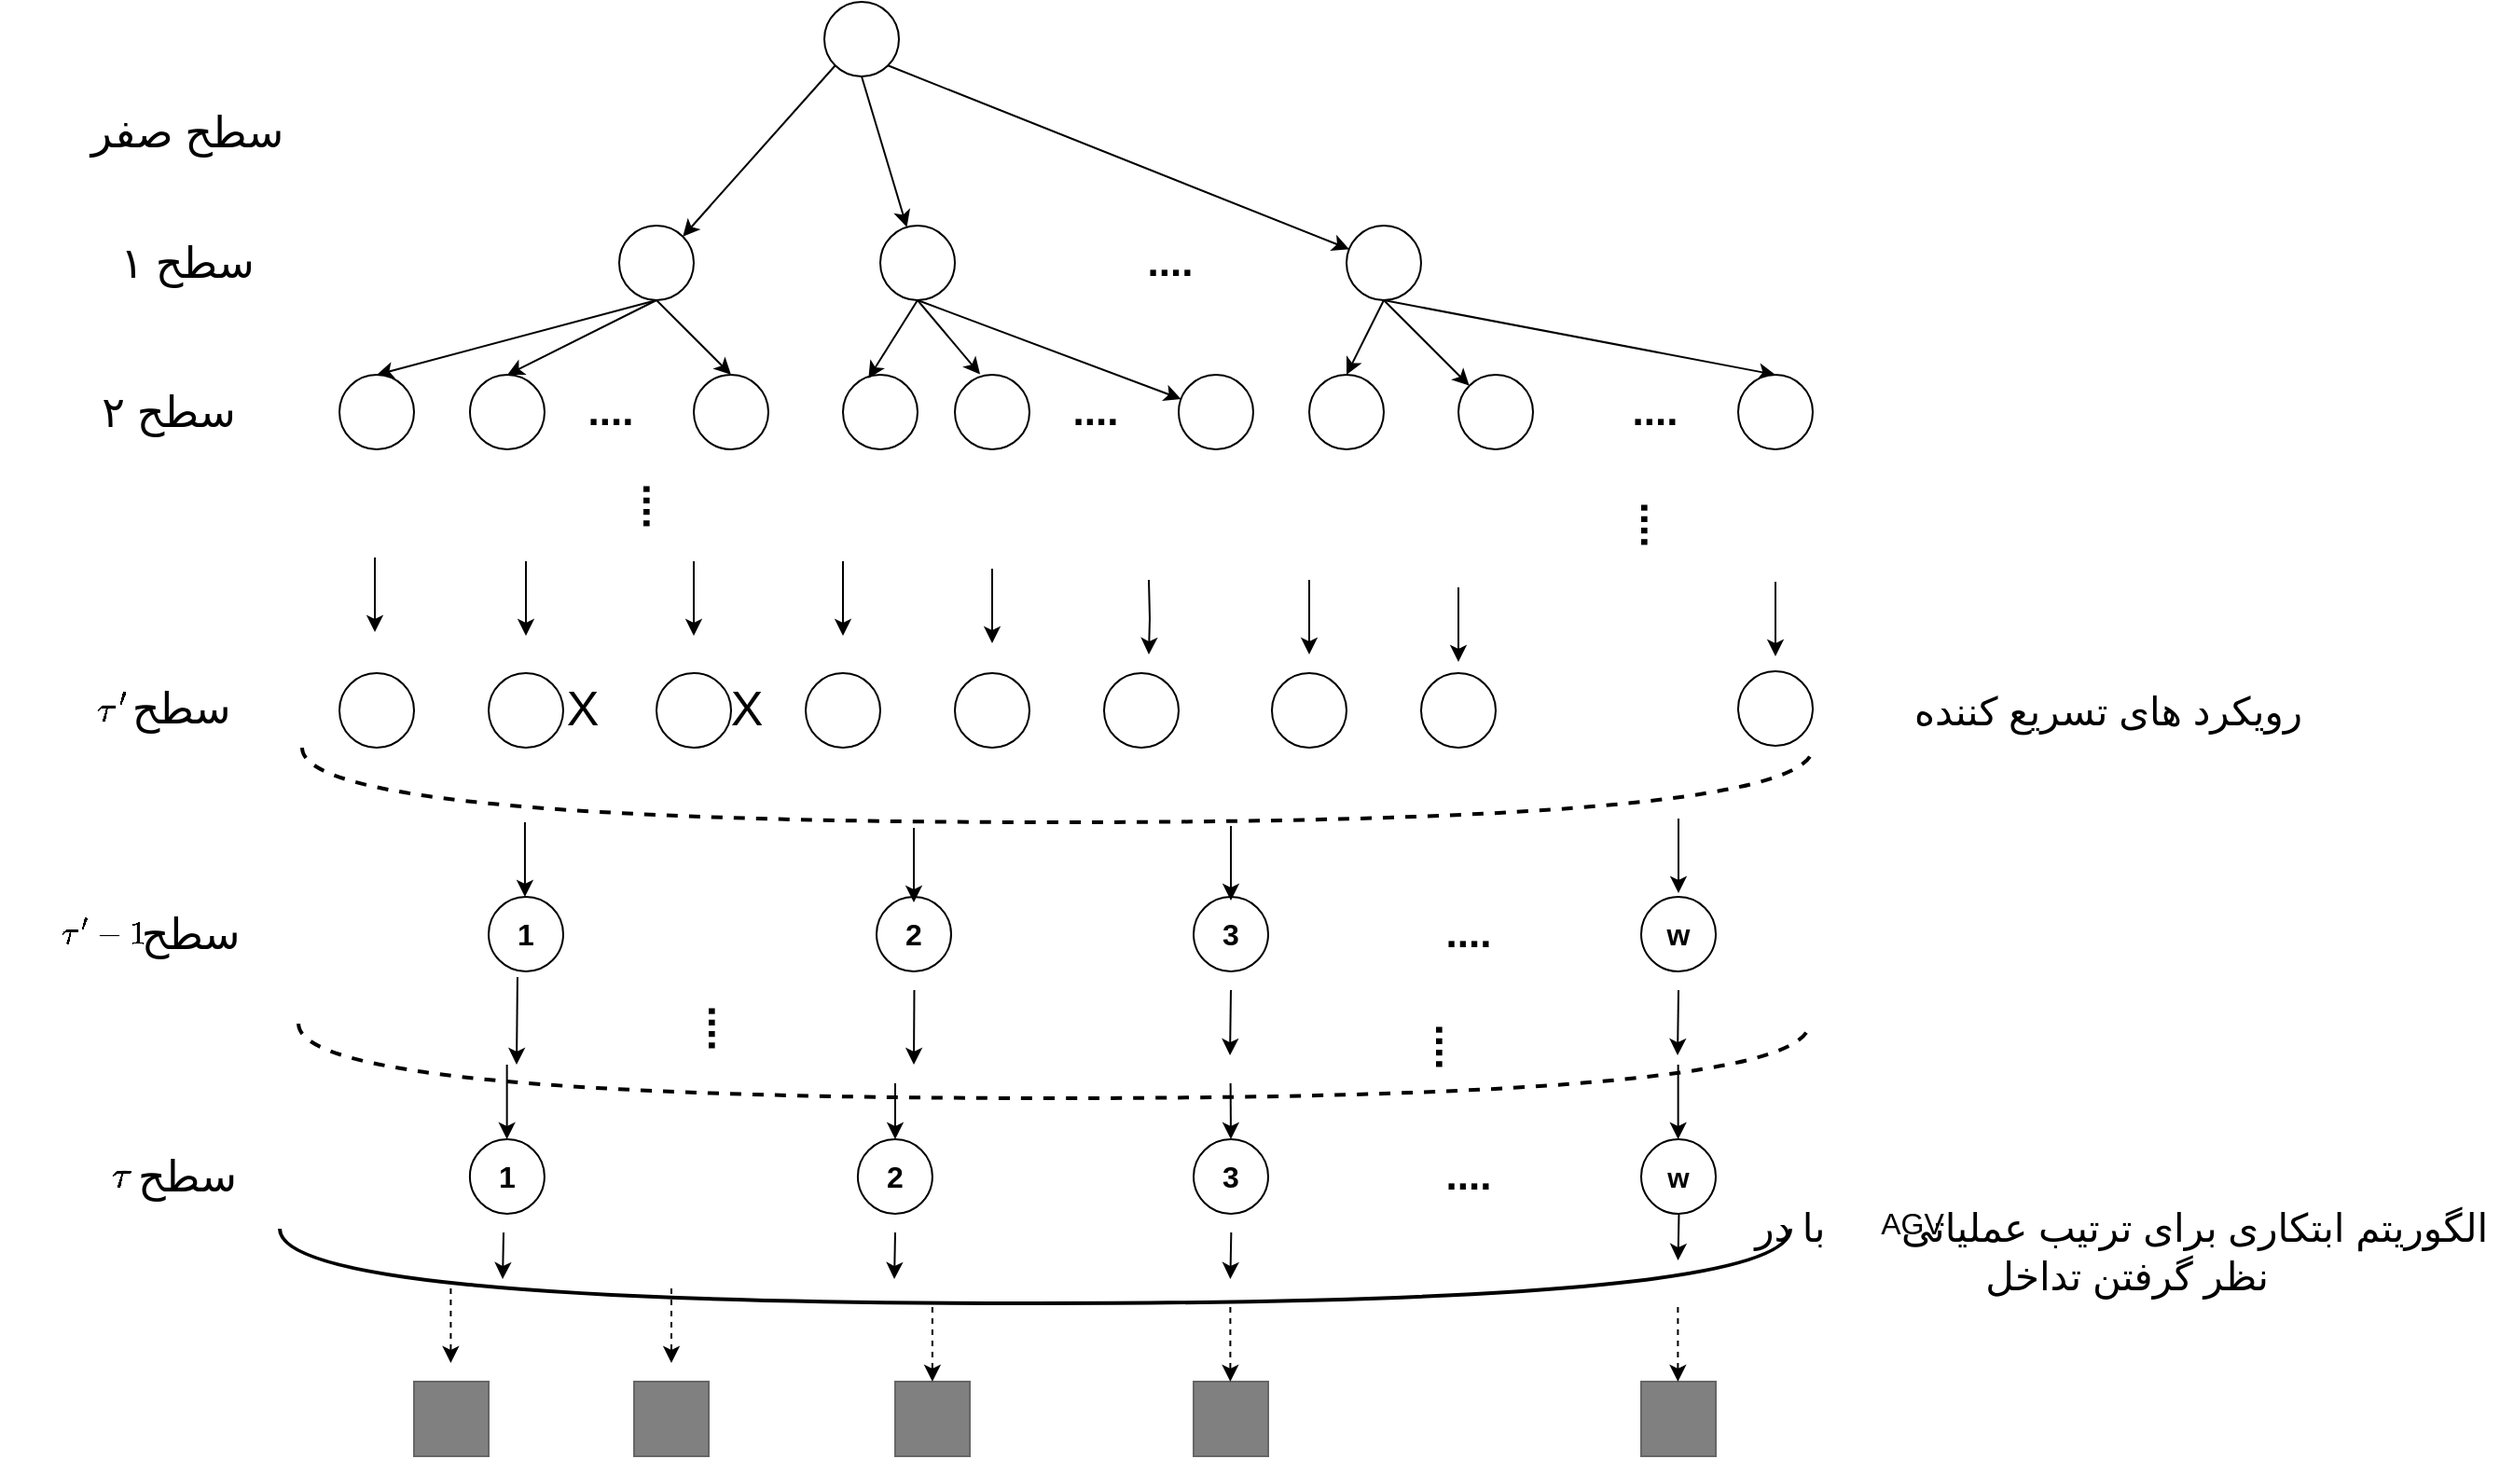 <mxfile version="24.6.4" type="device">
  <diagram name="Page-1" id="0-JMttDKHaUV1ykUcEcS">
    <mxGraphModel dx="1763" dy="623" grid="1" gridSize="10" guides="1" tooltips="1" connect="1" arrows="1" fold="1" page="1" pageScale="1" pageWidth="850" pageHeight="1100" math="1" shadow="0">
      <root>
        <mxCell id="0" />
        <mxCell id="1" parent="0" />
        <mxCell id="yNlJ8jRvlEqTjOjArR5y-15" style="rounded=0;orthogonalLoop=1;jettySize=auto;html=1;exitX=0;exitY=1;exitDx=0;exitDy=0;entryX=1;entryY=0;entryDx=0;entryDy=0;" edge="1" parent="1" source="yNlJ8jRvlEqTjOjArR5y-1" target="yNlJ8jRvlEqTjOjArR5y-2">
          <mxGeometry relative="1" as="geometry" />
        </mxCell>
        <mxCell id="yNlJ8jRvlEqTjOjArR5y-16" style="rounded=0;orthogonalLoop=1;jettySize=auto;html=1;exitX=0.5;exitY=1;exitDx=0;exitDy=0;" edge="1" parent="1" source="yNlJ8jRvlEqTjOjArR5y-1" target="yNlJ8jRvlEqTjOjArR5y-3">
          <mxGeometry relative="1" as="geometry" />
        </mxCell>
        <mxCell id="yNlJ8jRvlEqTjOjArR5y-20" style="rounded=0;orthogonalLoop=1;jettySize=auto;html=1;exitX=1;exitY=1;exitDx=0;exitDy=0;" edge="1" parent="1" source="yNlJ8jRvlEqTjOjArR5y-1" target="yNlJ8jRvlEqTjOjArR5y-4">
          <mxGeometry relative="1" as="geometry" />
        </mxCell>
        <mxCell id="yNlJ8jRvlEqTjOjArR5y-1" value="" style="ellipse;whiteSpace=wrap;html=1;aspect=fixed;" vertex="1" parent="1">
          <mxGeometry x="27" y="120" width="40" height="40" as="geometry" />
        </mxCell>
        <mxCell id="yNlJ8jRvlEqTjOjArR5y-21" style="rounded=0;orthogonalLoop=1;jettySize=auto;html=1;exitX=0.5;exitY=1;exitDx=0;exitDy=0;entryX=0.5;entryY=0;entryDx=0;entryDy=0;" edge="1" parent="1" source="yNlJ8jRvlEqTjOjArR5y-2" target="yNlJ8jRvlEqTjOjArR5y-6">
          <mxGeometry relative="1" as="geometry" />
        </mxCell>
        <mxCell id="yNlJ8jRvlEqTjOjArR5y-22" style="rounded=0;orthogonalLoop=1;jettySize=auto;html=1;exitX=0.5;exitY=1;exitDx=0;exitDy=0;entryX=0.5;entryY=0;entryDx=0;entryDy=0;" edge="1" parent="1" source="yNlJ8jRvlEqTjOjArR5y-2" target="yNlJ8jRvlEqTjOjArR5y-7">
          <mxGeometry relative="1" as="geometry" />
        </mxCell>
        <mxCell id="yNlJ8jRvlEqTjOjArR5y-23" style="rounded=0;orthogonalLoop=1;jettySize=auto;html=1;exitX=0.5;exitY=1;exitDx=0;exitDy=0;entryX=0.5;entryY=0;entryDx=0;entryDy=0;" edge="1" parent="1" source="yNlJ8jRvlEqTjOjArR5y-2" target="yNlJ8jRvlEqTjOjArR5y-8">
          <mxGeometry relative="1" as="geometry" />
        </mxCell>
        <mxCell id="yNlJ8jRvlEqTjOjArR5y-2" value="" style="ellipse;whiteSpace=wrap;html=1;aspect=fixed;" vertex="1" parent="1">
          <mxGeometry x="-83" y="240" width="40" height="40" as="geometry" />
        </mxCell>
        <mxCell id="yNlJ8jRvlEqTjOjArR5y-26" style="rounded=0;orthogonalLoop=1;jettySize=auto;html=1;exitX=0.5;exitY=1;exitDx=0;exitDy=0;" edge="1" parent="1" source="yNlJ8jRvlEqTjOjArR5y-3" target="yNlJ8jRvlEqTjOjArR5y-11">
          <mxGeometry relative="1" as="geometry" />
        </mxCell>
        <mxCell id="yNlJ8jRvlEqTjOjArR5y-3" value="" style="ellipse;whiteSpace=wrap;html=1;aspect=fixed;" vertex="1" parent="1">
          <mxGeometry x="57" y="240" width="40" height="40" as="geometry" />
        </mxCell>
        <mxCell id="yNlJ8jRvlEqTjOjArR5y-27" style="rounded=0;orthogonalLoop=1;jettySize=auto;html=1;exitX=0.5;exitY=1;exitDx=0;exitDy=0;entryX=0.5;entryY=0;entryDx=0;entryDy=0;" edge="1" parent="1" source="yNlJ8jRvlEqTjOjArR5y-4" target="yNlJ8jRvlEqTjOjArR5y-12">
          <mxGeometry relative="1" as="geometry" />
        </mxCell>
        <mxCell id="yNlJ8jRvlEqTjOjArR5y-28" style="rounded=0;orthogonalLoop=1;jettySize=auto;html=1;exitX=0.5;exitY=1;exitDx=0;exitDy=0;entryX=0;entryY=0;entryDx=0;entryDy=0;" edge="1" parent="1" source="yNlJ8jRvlEqTjOjArR5y-4" target="yNlJ8jRvlEqTjOjArR5y-13">
          <mxGeometry relative="1" as="geometry" />
        </mxCell>
        <mxCell id="yNlJ8jRvlEqTjOjArR5y-29" value="" style="rounded=0;orthogonalLoop=1;jettySize=auto;html=1;exitX=0.5;exitY=1;exitDx=0;exitDy=0;entryX=0.5;entryY=0;entryDx=0;entryDy=0;" edge="1" parent="1" source="yNlJ8jRvlEqTjOjArR5y-4" target="yNlJ8jRvlEqTjOjArR5y-14">
          <mxGeometry relative="1" as="geometry" />
        </mxCell>
        <mxCell id="yNlJ8jRvlEqTjOjArR5y-4" value="" style="ellipse;whiteSpace=wrap;html=1;aspect=fixed;" vertex="1" parent="1">
          <mxGeometry x="307" y="240" width="40" height="40" as="geometry" />
        </mxCell>
        <mxCell id="yNlJ8jRvlEqTjOjArR5y-6" value="" style="ellipse;whiteSpace=wrap;html=1;aspect=fixed;" vertex="1" parent="1">
          <mxGeometry x="-233" y="320" width="40" height="40" as="geometry" />
        </mxCell>
        <mxCell id="yNlJ8jRvlEqTjOjArR5y-7" value="" style="ellipse;whiteSpace=wrap;html=1;aspect=fixed;" vertex="1" parent="1">
          <mxGeometry x="-163" y="320" width="40" height="40" as="geometry" />
        </mxCell>
        <mxCell id="yNlJ8jRvlEqTjOjArR5y-8" value="" style="ellipse;whiteSpace=wrap;html=1;aspect=fixed;" vertex="1" parent="1">
          <mxGeometry x="-43" y="320" width="40" height="40" as="geometry" />
        </mxCell>
        <mxCell id="yNlJ8jRvlEqTjOjArR5y-9" value="" style="ellipse;whiteSpace=wrap;html=1;aspect=fixed;" vertex="1" parent="1">
          <mxGeometry x="37" y="320" width="40" height="40" as="geometry" />
        </mxCell>
        <mxCell id="yNlJ8jRvlEqTjOjArR5y-10" value="" style="ellipse;whiteSpace=wrap;html=1;aspect=fixed;" vertex="1" parent="1">
          <mxGeometry x="97" y="320" width="40" height="40" as="geometry" />
        </mxCell>
        <mxCell id="yNlJ8jRvlEqTjOjArR5y-11" value="" style="ellipse;whiteSpace=wrap;html=1;aspect=fixed;" vertex="1" parent="1">
          <mxGeometry x="217" y="320" width="40" height="40" as="geometry" />
        </mxCell>
        <mxCell id="yNlJ8jRvlEqTjOjArR5y-12" value="" style="ellipse;whiteSpace=wrap;html=1;aspect=fixed;" vertex="1" parent="1">
          <mxGeometry x="287" y="320" width="40" height="40" as="geometry" />
        </mxCell>
        <mxCell id="yNlJ8jRvlEqTjOjArR5y-13" value="" style="ellipse;whiteSpace=wrap;html=1;aspect=fixed;" vertex="1" parent="1">
          <mxGeometry x="367" y="320" width="40" height="40" as="geometry" />
        </mxCell>
        <mxCell id="yNlJ8jRvlEqTjOjArR5y-14" value="" style="ellipse;whiteSpace=wrap;html=1;aspect=fixed;" vertex="1" parent="1">
          <mxGeometry x="517" y="320" width="40" height="40" as="geometry" />
        </mxCell>
        <mxCell id="yNlJ8jRvlEqTjOjArR5y-24" style="rounded=0;orthogonalLoop=1;jettySize=auto;html=1;exitX=0.5;exitY=1;exitDx=0;exitDy=0;entryX=0.342;entryY=0.047;entryDx=0;entryDy=0;entryPerimeter=0;" edge="1" parent="1" source="yNlJ8jRvlEqTjOjArR5y-3" target="yNlJ8jRvlEqTjOjArR5y-9">
          <mxGeometry relative="1" as="geometry" />
        </mxCell>
        <mxCell id="yNlJ8jRvlEqTjOjArR5y-25" style="rounded=0;orthogonalLoop=1;jettySize=auto;html=1;exitX=0.5;exitY=1;exitDx=0;exitDy=0;entryX=0.338;entryY=-0.005;entryDx=0;entryDy=0;entryPerimeter=0;" edge="1" parent="1" source="yNlJ8jRvlEqTjOjArR5y-3" target="yNlJ8jRvlEqTjOjArR5y-10">
          <mxGeometry relative="1" as="geometry" />
        </mxCell>
        <mxCell id="yNlJ8jRvlEqTjOjArR5y-30" value="&lt;font style=&quot;font-size: 22px;&quot;&gt;&lt;b&gt;....&lt;/b&gt;&lt;/font&gt;" style="text;html=1;align=center;verticalAlign=middle;resizable=0;points=[];autosize=1;strokeColor=none;fillColor=none;" vertex="1" parent="1">
          <mxGeometry x="-113" y="320" width="50" height="40" as="geometry" />
        </mxCell>
        <mxCell id="yNlJ8jRvlEqTjOjArR5y-31" value="&lt;font style=&quot;font-size: 22px;&quot;&gt;&lt;b&gt;....&lt;/b&gt;&lt;/font&gt;" style="text;html=1;align=center;verticalAlign=middle;resizable=0;points=[];autosize=1;strokeColor=none;fillColor=none;rotation=90;" vertex="1" parent="1">
          <mxGeometry x="-88" y="370" width="50" height="40" as="geometry" />
        </mxCell>
        <mxCell id="yNlJ8jRvlEqTjOjArR5y-32" value="&lt;font style=&quot;font-size: 22px;&quot;&gt;&lt;b&gt;....&lt;/b&gt;&lt;/font&gt;" style="text;html=1;align=center;verticalAlign=middle;resizable=0;points=[];autosize=1;strokeColor=none;fillColor=none;" vertex="1" parent="1">
          <mxGeometry x="187" y="240" width="50" height="40" as="geometry" />
        </mxCell>
        <mxCell id="yNlJ8jRvlEqTjOjArR5y-33" value="&lt;font style=&quot;font-size: 22px;&quot;&gt;&lt;b&gt;....&lt;/b&gt;&lt;/font&gt;" style="text;html=1;align=center;verticalAlign=middle;resizable=0;points=[];autosize=1;strokeColor=none;fillColor=none;" vertex="1" parent="1">
          <mxGeometry x="447" y="320" width="50" height="40" as="geometry" />
        </mxCell>
        <mxCell id="yNlJ8jRvlEqTjOjArR5y-36" value="&lt;font style=&quot;font-size: 22px;&quot;&gt;&lt;b&gt;....&lt;/b&gt;&lt;/font&gt;" style="text;html=1;align=center;verticalAlign=middle;resizable=0;points=[];autosize=1;strokeColor=none;fillColor=none;" vertex="1" parent="1">
          <mxGeometry x="147" y="320" width="50" height="40" as="geometry" />
        </mxCell>
        <mxCell id="yNlJ8jRvlEqTjOjArR5y-37" value="&lt;font style=&quot;font-size: 22px;&quot;&gt;&lt;b&gt;....&lt;/b&gt;&lt;/font&gt;" style="text;html=1;align=center;verticalAlign=middle;resizable=0;points=[];autosize=1;strokeColor=none;fillColor=none;rotation=90;" vertex="1" parent="1">
          <mxGeometry x="447" y="380" width="50" height="40" as="geometry" />
        </mxCell>
        <mxCell id="yNlJ8jRvlEqTjOjArR5y-38" value="" style="ellipse;whiteSpace=wrap;html=1;aspect=fixed;" vertex="1" parent="1">
          <mxGeometry x="-233" y="480" width="40" height="40" as="geometry" />
        </mxCell>
        <mxCell id="yNlJ8jRvlEqTjOjArR5y-39" value="" style="ellipse;whiteSpace=wrap;html=1;aspect=fixed;" vertex="1" parent="1">
          <mxGeometry x="-153" y="480" width="40" height="40" as="geometry" />
        </mxCell>
        <mxCell id="yNlJ8jRvlEqTjOjArR5y-40" value="" style="ellipse;whiteSpace=wrap;html=1;aspect=fixed;" vertex="1" parent="1">
          <mxGeometry x="-63" y="480" width="40" height="40" as="geometry" />
        </mxCell>
        <mxCell id="yNlJ8jRvlEqTjOjArR5y-41" value="" style="ellipse;whiteSpace=wrap;html=1;aspect=fixed;" vertex="1" parent="1">
          <mxGeometry x="17" y="480" width="40" height="40" as="geometry" />
        </mxCell>
        <mxCell id="yNlJ8jRvlEqTjOjArR5y-42" value="" style="ellipse;whiteSpace=wrap;html=1;aspect=fixed;" vertex="1" parent="1">
          <mxGeometry x="97" y="480" width="40" height="40" as="geometry" />
        </mxCell>
        <mxCell id="yNlJ8jRvlEqTjOjArR5y-43" value="" style="ellipse;whiteSpace=wrap;html=1;aspect=fixed;" vertex="1" parent="1">
          <mxGeometry x="177" y="480" width="40" height="40" as="geometry" />
        </mxCell>
        <mxCell id="yNlJ8jRvlEqTjOjArR5y-44" value="" style="ellipse;whiteSpace=wrap;html=1;aspect=fixed;" vertex="1" parent="1">
          <mxGeometry x="267" y="480" width="40" height="40" as="geometry" />
        </mxCell>
        <mxCell id="yNlJ8jRvlEqTjOjArR5y-45" value="" style="ellipse;whiteSpace=wrap;html=1;aspect=fixed;" vertex="1" parent="1">
          <mxGeometry x="347" y="480" width="40" height="40" as="geometry" />
        </mxCell>
        <mxCell id="yNlJ8jRvlEqTjOjArR5y-46" value="" style="ellipse;whiteSpace=wrap;html=1;aspect=fixed;" vertex="1" parent="1">
          <mxGeometry x="517" y="479" width="40" height="40" as="geometry" />
        </mxCell>
        <mxCell id="yNlJ8jRvlEqTjOjArR5y-47" value="" style="edgeStyle=none;orthogonalLoop=1;jettySize=auto;html=1;rounded=0;" edge="1" parent="1">
          <mxGeometry width="100" relative="1" as="geometry">
            <mxPoint x="-214" y="418" as="sourcePoint" />
            <mxPoint x="-214" y="458" as="targetPoint" />
            <Array as="points" />
          </mxGeometry>
        </mxCell>
        <mxCell id="yNlJ8jRvlEqTjOjArR5y-48" value="" style="edgeStyle=none;orthogonalLoop=1;jettySize=auto;html=1;rounded=0;" edge="1" parent="1">
          <mxGeometry width="100" relative="1" as="geometry">
            <mxPoint x="-133" y="420" as="sourcePoint" />
            <mxPoint x="-133" y="460" as="targetPoint" />
            <Array as="points" />
          </mxGeometry>
        </mxCell>
        <mxCell id="yNlJ8jRvlEqTjOjArR5y-49" value="" style="edgeStyle=none;orthogonalLoop=1;jettySize=auto;html=1;rounded=0;" edge="1" parent="1">
          <mxGeometry width="100" relative="1" as="geometry">
            <mxPoint x="-43" y="420" as="sourcePoint" />
            <mxPoint x="-43" y="460" as="targetPoint" />
            <Array as="points" />
          </mxGeometry>
        </mxCell>
        <mxCell id="yNlJ8jRvlEqTjOjArR5y-50" value="" style="edgeStyle=none;orthogonalLoop=1;jettySize=auto;html=1;rounded=0;" edge="1" parent="1">
          <mxGeometry width="100" relative="1" as="geometry">
            <mxPoint x="37" y="420" as="sourcePoint" />
            <mxPoint x="37" y="460" as="targetPoint" />
            <Array as="points" />
          </mxGeometry>
        </mxCell>
        <mxCell id="yNlJ8jRvlEqTjOjArR5y-51" value="" style="edgeStyle=none;orthogonalLoop=1;jettySize=auto;html=1;rounded=0;" edge="1" parent="1">
          <mxGeometry width="100" relative="1" as="geometry">
            <mxPoint x="117" y="424" as="sourcePoint" />
            <mxPoint x="117" y="464" as="targetPoint" />
            <Array as="points" />
          </mxGeometry>
        </mxCell>
        <mxCell id="yNlJ8jRvlEqTjOjArR5y-53" value="" style="edgeStyle=orthogonalEdgeStyle;orthogonalLoop=1;jettySize=auto;html=1;rounded=0;curved=1;" edge="1" parent="1">
          <mxGeometry width="100" relative="1" as="geometry">
            <mxPoint x="201" y="430" as="sourcePoint" />
            <mxPoint x="201" y="470" as="targetPoint" />
          </mxGeometry>
        </mxCell>
        <mxCell id="yNlJ8jRvlEqTjOjArR5y-54" value="" style="edgeStyle=none;orthogonalLoop=1;jettySize=auto;html=1;rounded=0;" edge="1" parent="1">
          <mxGeometry width="100" relative="1" as="geometry">
            <mxPoint x="287" y="430" as="sourcePoint" />
            <mxPoint x="287" y="470" as="targetPoint" />
            <Array as="points" />
          </mxGeometry>
        </mxCell>
        <mxCell id="yNlJ8jRvlEqTjOjArR5y-55" value="" style="edgeStyle=none;orthogonalLoop=1;jettySize=auto;html=1;rounded=0;" edge="1" parent="1">
          <mxGeometry width="100" relative="1" as="geometry">
            <mxPoint x="367" y="434" as="sourcePoint" />
            <mxPoint x="367" y="474" as="targetPoint" />
            <Array as="points" />
          </mxGeometry>
        </mxCell>
        <mxCell id="yNlJ8jRvlEqTjOjArR5y-56" value="" style="edgeStyle=none;orthogonalLoop=1;jettySize=auto;html=1;rounded=0;" edge="1" parent="1">
          <mxGeometry width="100" relative="1" as="geometry">
            <mxPoint x="537" y="431" as="sourcePoint" />
            <mxPoint x="537" y="471" as="targetPoint" />
            <Array as="points" />
          </mxGeometry>
        </mxCell>
        <mxCell id="yNlJ8jRvlEqTjOjArR5y-57" value="" style="endArrow=none;dashed=1;html=1;strokeWidth=2;rounded=0;edgeStyle=orthogonalEdgeStyle;curved=1;" edge="1" parent="1">
          <mxGeometry width="50" height="50" relative="1" as="geometry">
            <mxPoint x="-253" y="520" as="sourcePoint" />
            <mxPoint x="557" y="520" as="targetPoint" />
            <Array as="points">
              <mxPoint x="-253" y="560" />
              <mxPoint x="557" y="560" />
            </Array>
          </mxGeometry>
        </mxCell>
        <mxCell id="yNlJ8jRvlEqTjOjArR5y-59" value="1" style="ellipse;whiteSpace=wrap;html=1;aspect=fixed;fontSize=16;fontStyle=1" vertex="1" parent="1">
          <mxGeometry x="-153" y="600" width="40" height="40" as="geometry" />
        </mxCell>
        <mxCell id="yNlJ8jRvlEqTjOjArR5y-60" value="2" style="ellipse;whiteSpace=wrap;html=1;aspect=fixed;fontSize=16;fontStyle=1" vertex="1" parent="1">
          <mxGeometry x="55" y="600" width="40" height="40" as="geometry" />
        </mxCell>
        <mxCell id="yNlJ8jRvlEqTjOjArR5y-61" value="3" style="ellipse;whiteSpace=wrap;html=1;aspect=fixed;fontSize=16;fontStyle=1" vertex="1" parent="1">
          <mxGeometry x="225" y="600" width="40" height="40" as="geometry" />
        </mxCell>
        <mxCell id="yNlJ8jRvlEqTjOjArR5y-62" value="&lt;span style=&quot;font-size: 16px;&quot;&gt;w&lt;/span&gt;" style="ellipse;whiteSpace=wrap;html=1;aspect=fixed;fontSize=16;fontStyle=1" vertex="1" parent="1">
          <mxGeometry x="465" y="600" width="40" height="40" as="geometry" />
        </mxCell>
        <mxCell id="yNlJ8jRvlEqTjOjArR5y-63" value="" style="endArrow=none;dashed=1;html=1;strokeWidth=2;rounded=0;edgeStyle=orthogonalEdgeStyle;curved=1;" edge="1" parent="1">
          <mxGeometry width="50" height="50" relative="1" as="geometry">
            <mxPoint x="-254.95" y="668" as="sourcePoint" />
            <mxPoint x="555.05" y="668" as="targetPoint" />
            <Array as="points">
              <mxPoint x="-254.95" y="708" />
              <mxPoint x="555.05" y="708" />
            </Array>
          </mxGeometry>
        </mxCell>
        <mxCell id="yNlJ8jRvlEqTjOjArR5y-64" value="1" style="ellipse;whiteSpace=wrap;html=1;aspect=fixed;fontSize=16;fontStyle=1" vertex="1" parent="1">
          <mxGeometry x="-163.05" y="730" width="40" height="40" as="geometry" />
        </mxCell>
        <mxCell id="yNlJ8jRvlEqTjOjArR5y-65" value="2" style="ellipse;whiteSpace=wrap;html=1;aspect=fixed;fontSize=16;fontStyle=1" vertex="1" parent="1">
          <mxGeometry x="44.95" y="730" width="40" height="40" as="geometry" />
        </mxCell>
        <mxCell id="yNlJ8jRvlEqTjOjArR5y-66" value="3" style="ellipse;whiteSpace=wrap;html=1;aspect=fixed;fontSize=16;fontStyle=1" vertex="1" parent="1">
          <mxGeometry x="225" y="730" width="40" height="40" as="geometry" />
        </mxCell>
        <mxCell id="yNlJ8jRvlEqTjOjArR5y-67" value="&lt;b style=&quot;font-size: 15px;&quot;&gt;w&lt;/b&gt;" style="ellipse;whiteSpace=wrap;html=1;aspect=fixed;" vertex="1" parent="1">
          <mxGeometry x="465" y="730" width="40" height="40" as="geometry" />
        </mxCell>
        <mxCell id="yNlJ8jRvlEqTjOjArR5y-68" value="" style="endArrow=none;html=1;strokeWidth=2;rounded=0;edgeStyle=orthogonalEdgeStyle;curved=1;" edge="1" parent="1">
          <mxGeometry width="50" height="50" relative="1" as="geometry">
            <mxPoint x="-265" y="778" as="sourcePoint" />
            <mxPoint x="545" y="778" as="targetPoint" />
            <Array as="points">
              <mxPoint x="-265" y="818" />
              <mxPoint x="545" y="818" />
            </Array>
          </mxGeometry>
        </mxCell>
        <mxCell id="yNlJ8jRvlEqTjOjArR5y-69" value="" style="edgeStyle=none;orthogonalLoop=1;jettySize=auto;html=1;rounded=0;" edge="1" parent="1">
          <mxGeometry width="100" relative="1" as="geometry">
            <mxPoint x="-133.53" y="560" as="sourcePoint" />
            <mxPoint x="-133.53" y="600" as="targetPoint" />
            <Array as="points" />
          </mxGeometry>
        </mxCell>
        <mxCell id="yNlJ8jRvlEqTjOjArR5y-70" value="" style="edgeStyle=none;orthogonalLoop=1;jettySize=auto;html=1;rounded=0;" edge="1" parent="1">
          <mxGeometry width="100" relative="1" as="geometry">
            <mxPoint x="75" y="563" as="sourcePoint" />
            <mxPoint x="75" y="603" as="targetPoint" />
            <Array as="points" />
          </mxGeometry>
        </mxCell>
        <mxCell id="yNlJ8jRvlEqTjOjArR5y-71" value="" style="edgeStyle=none;orthogonalLoop=1;jettySize=auto;html=1;rounded=0;" edge="1" parent="1">
          <mxGeometry width="100" relative="1" as="geometry">
            <mxPoint x="245" y="562" as="sourcePoint" />
            <mxPoint x="245" y="602" as="targetPoint" />
            <Array as="points" />
          </mxGeometry>
        </mxCell>
        <mxCell id="yNlJ8jRvlEqTjOjArR5y-72" value="" style="edgeStyle=none;orthogonalLoop=1;jettySize=auto;html=1;rounded=0;" edge="1" parent="1">
          <mxGeometry width="100" relative="1" as="geometry">
            <mxPoint x="485" y="558" as="sourcePoint" />
            <mxPoint x="485" y="598" as="targetPoint" />
            <Array as="points" />
          </mxGeometry>
        </mxCell>
        <mxCell id="yNlJ8jRvlEqTjOjArR5y-73" value="" style="edgeStyle=none;orthogonalLoop=1;jettySize=auto;html=1;rounded=0;" edge="1" parent="1">
          <mxGeometry width="100" relative="1" as="geometry">
            <mxPoint x="-137.53" y="643" as="sourcePoint" />
            <mxPoint x="-138" y="690" as="targetPoint" />
            <Array as="points" />
          </mxGeometry>
        </mxCell>
        <mxCell id="yNlJ8jRvlEqTjOjArR5y-74" value="" style="edgeStyle=none;orthogonalLoop=1;jettySize=auto;html=1;rounded=0;" edge="1" parent="1">
          <mxGeometry width="100" relative="1" as="geometry">
            <mxPoint x="75.24" y="650" as="sourcePoint" />
            <mxPoint x="75" y="690" as="targetPoint" />
            <Array as="points" />
          </mxGeometry>
        </mxCell>
        <mxCell id="yNlJ8jRvlEqTjOjArR5y-76" value="" style="edgeStyle=none;orthogonalLoop=1;jettySize=auto;html=1;rounded=0;" edge="1" parent="1">
          <mxGeometry width="100" relative="1" as="geometry">
            <mxPoint x="245" y="650" as="sourcePoint" />
            <mxPoint x="244.53" y="685" as="targetPoint" />
            <Array as="points" />
          </mxGeometry>
        </mxCell>
        <mxCell id="yNlJ8jRvlEqTjOjArR5y-77" value="" style="edgeStyle=none;orthogonalLoop=1;jettySize=auto;html=1;rounded=0;" edge="1" parent="1">
          <mxGeometry width="100" relative="1" as="geometry">
            <mxPoint x="485" y="650" as="sourcePoint" />
            <mxPoint x="484.53" y="685" as="targetPoint" />
            <Array as="points" />
          </mxGeometry>
        </mxCell>
        <mxCell id="yNlJ8jRvlEqTjOjArR5y-78" value="" style="edgeStyle=none;orthogonalLoop=1;jettySize=auto;html=1;rounded=0;" edge="1" parent="1">
          <mxGeometry width="100" relative="1" as="geometry">
            <mxPoint x="-145" y="780" as="sourcePoint" />
            <mxPoint x="-145.47" y="805" as="targetPoint" />
            <Array as="points" />
          </mxGeometry>
        </mxCell>
        <mxCell id="yNlJ8jRvlEqTjOjArR5y-79" value="" style="edgeStyle=none;orthogonalLoop=1;jettySize=auto;html=1;rounded=0;" edge="1" parent="1">
          <mxGeometry width="100" relative="1" as="geometry">
            <mxPoint x="65" y="780" as="sourcePoint" />
            <mxPoint x="64.53" y="805" as="targetPoint" />
            <Array as="points" />
          </mxGeometry>
        </mxCell>
        <mxCell id="yNlJ8jRvlEqTjOjArR5y-80" value="" style="edgeStyle=none;orthogonalLoop=1;jettySize=auto;html=1;rounded=0;" edge="1" parent="1">
          <mxGeometry width="100" relative="1" as="geometry">
            <mxPoint x="245.17" y="780" as="sourcePoint" />
            <mxPoint x="244.7" y="805" as="targetPoint" />
            <Array as="points" />
          </mxGeometry>
        </mxCell>
        <mxCell id="yNlJ8jRvlEqTjOjArR5y-81" value="" style="edgeStyle=none;orthogonalLoop=1;jettySize=auto;html=1;rounded=0;" edge="1" parent="1">
          <mxGeometry width="100" relative="1" as="geometry">
            <mxPoint x="485.24" y="770" as="sourcePoint" />
            <mxPoint x="484.77" y="795" as="targetPoint" />
            <Array as="points" />
          </mxGeometry>
        </mxCell>
        <mxCell id="yNlJ8jRvlEqTjOjArR5y-82" value="" style="edgeStyle=none;orthogonalLoop=1;jettySize=auto;html=1;rounded=0;" edge="1" parent="1">
          <mxGeometry width="100" relative="1" as="geometry">
            <mxPoint x="-143.18" y="690" as="sourcePoint" />
            <mxPoint x="-143.18" y="730" as="targetPoint" />
            <Array as="points" />
          </mxGeometry>
        </mxCell>
        <mxCell id="yNlJ8jRvlEqTjOjArR5y-83" value="" style="edgeStyle=none;orthogonalLoop=1;jettySize=auto;html=1;rounded=0;" edge="1" parent="1">
          <mxGeometry width="100" relative="1" as="geometry">
            <mxPoint x="65" y="700" as="sourcePoint" />
            <mxPoint x="65" y="730" as="targetPoint" />
            <Array as="points" />
          </mxGeometry>
        </mxCell>
        <mxCell id="yNlJ8jRvlEqTjOjArR5y-84" value="" style="edgeStyle=none;orthogonalLoop=1;jettySize=auto;html=1;rounded=0;entryX=0.5;entryY=0;entryDx=0;entryDy=0;" edge="1" parent="1" target="yNlJ8jRvlEqTjOjArR5y-66">
          <mxGeometry width="100" relative="1" as="geometry">
            <mxPoint x="244.82" y="700" as="sourcePoint" />
            <mxPoint x="245" y="720" as="targetPoint" />
            <Array as="points" />
          </mxGeometry>
        </mxCell>
        <mxCell id="yNlJ8jRvlEqTjOjArR5y-85" value="" style="edgeStyle=none;orthogonalLoop=1;jettySize=auto;html=1;rounded=0;" edge="1" parent="1">
          <mxGeometry width="100" relative="1" as="geometry">
            <mxPoint x="484.82" y="690" as="sourcePoint" />
            <mxPoint x="484.82" y="730" as="targetPoint" />
            <Array as="points" />
          </mxGeometry>
        </mxCell>
        <mxCell id="yNlJ8jRvlEqTjOjArR5y-86" value="" style="whiteSpace=wrap;html=1;aspect=fixed;fillColor=#808080;fontColor=#333333;strokeColor=#666666;" vertex="1" parent="1">
          <mxGeometry x="-193" y="860" width="40" height="40" as="geometry" />
        </mxCell>
        <mxCell id="yNlJ8jRvlEqTjOjArR5y-87" value="" style="whiteSpace=wrap;html=1;aspect=fixed;fillColor=#808080;fontColor=#333333;strokeColor=#666666;" vertex="1" parent="1">
          <mxGeometry x="-75" y="860" width="40" height="40" as="geometry" />
        </mxCell>
        <mxCell id="yNlJ8jRvlEqTjOjArR5y-88" value="" style="whiteSpace=wrap;html=1;aspect=fixed;fillColor=#808080;fontColor=#333333;strokeColor=#666666;" vertex="1" parent="1">
          <mxGeometry x="65" y="860" width="40" height="40" as="geometry" />
        </mxCell>
        <mxCell id="yNlJ8jRvlEqTjOjArR5y-89" value="" style="whiteSpace=wrap;html=1;aspect=fixed;fillColor=#808080;fontColor=#333333;strokeColor=#666666;" vertex="1" parent="1">
          <mxGeometry x="225" y="860" width="40" height="40" as="geometry" />
        </mxCell>
        <mxCell id="yNlJ8jRvlEqTjOjArR5y-90" value="" style="whiteSpace=wrap;html=1;aspect=fixed;fillColor=#808080;fontColor=#333333;strokeColor=#666666;" vertex="1" parent="1">
          <mxGeometry x="465" y="860" width="40" height="40" as="geometry" />
        </mxCell>
        <mxCell id="yNlJ8jRvlEqTjOjArR5y-91" value="" style="edgeStyle=none;orthogonalLoop=1;jettySize=auto;html=1;rounded=0;dashed=1;" edge="1" parent="1">
          <mxGeometry width="100" relative="1" as="geometry">
            <mxPoint x="-173.3" y="810" as="sourcePoint" />
            <mxPoint x="-173.3" y="850" as="targetPoint" />
            <Array as="points" />
          </mxGeometry>
        </mxCell>
        <mxCell id="yNlJ8jRvlEqTjOjArR5y-92" value="" style="edgeStyle=none;orthogonalLoop=1;jettySize=auto;html=1;rounded=0;dashed=1;" edge="1" parent="1">
          <mxGeometry width="100" relative="1" as="geometry">
            <mxPoint x="-55" y="810" as="sourcePoint" />
            <mxPoint x="-55" y="850" as="targetPoint" />
            <Array as="points" />
          </mxGeometry>
        </mxCell>
        <mxCell id="yNlJ8jRvlEqTjOjArR5y-93" value="" style="edgeStyle=none;orthogonalLoop=1;jettySize=auto;html=1;rounded=0;dashed=1;" edge="1" parent="1">
          <mxGeometry width="100" relative="1" as="geometry">
            <mxPoint x="84.95" y="820" as="sourcePoint" />
            <mxPoint x="84.95" y="860" as="targetPoint" />
            <Array as="points" />
          </mxGeometry>
        </mxCell>
        <mxCell id="yNlJ8jRvlEqTjOjArR5y-94" value="" style="edgeStyle=none;orthogonalLoop=1;jettySize=auto;html=1;rounded=0;dashed=1;" edge="1" parent="1">
          <mxGeometry width="100" relative="1" as="geometry">
            <mxPoint x="244.7" y="820" as="sourcePoint" />
            <mxPoint x="244.7" y="860" as="targetPoint" />
            <Array as="points" />
          </mxGeometry>
        </mxCell>
        <mxCell id="yNlJ8jRvlEqTjOjArR5y-96" value="" style="edgeStyle=none;orthogonalLoop=1;jettySize=auto;html=1;rounded=0;dashed=1;" edge="1" parent="1">
          <mxGeometry width="100" relative="1" as="geometry">
            <mxPoint x="484.7" y="820" as="sourcePoint" />
            <mxPoint x="484.7" y="860" as="targetPoint" />
            <Array as="points" />
          </mxGeometry>
        </mxCell>
        <mxCell id="yNlJ8jRvlEqTjOjArR5y-98" value="&lt;font style=&quot;font-size: 22px;&quot;&gt;&lt;b&gt;....&lt;/b&gt;&lt;/font&gt;" style="text;html=1;align=center;verticalAlign=middle;resizable=0;points=[];autosize=1;strokeColor=none;fillColor=none;" vertex="1" parent="1">
          <mxGeometry x="347" y="600" width="50" height="40" as="geometry" />
        </mxCell>
        <mxCell id="yNlJ8jRvlEqTjOjArR5y-99" value="&lt;font style=&quot;font-size: 22px;&quot;&gt;&lt;b&gt;....&lt;/b&gt;&lt;/font&gt;" style="text;html=1;align=center;verticalAlign=middle;resizable=0;points=[];autosize=1;strokeColor=none;fillColor=none;" vertex="1" parent="1">
          <mxGeometry x="347" y="730" width="50" height="40" as="geometry" />
        </mxCell>
        <mxCell id="yNlJ8jRvlEqTjOjArR5y-100" value="&lt;font style=&quot;font-size: 22px;&quot;&gt;&lt;b&gt;....&lt;/b&gt;&lt;/font&gt;" style="text;html=1;align=center;verticalAlign=middle;resizable=0;points=[];autosize=1;strokeColor=none;fillColor=none;rotation=90;" vertex="1" parent="1">
          <mxGeometry x="-53" y="650" width="50" height="40" as="geometry" />
        </mxCell>
        <mxCell id="yNlJ8jRvlEqTjOjArR5y-101" value="&lt;font style=&quot;font-size: 22px;&quot;&gt;&lt;b&gt;....&lt;/b&gt;&lt;/font&gt;" style="text;html=1;align=center;verticalAlign=middle;resizable=0;points=[];autosize=1;strokeColor=none;fillColor=none;rotation=90;" vertex="1" parent="1">
          <mxGeometry x="337" y="660" width="50" height="40" as="geometry" />
        </mxCell>
        <mxCell id="yNlJ8jRvlEqTjOjArR5y-103" value="&lt;font style=&quot;font-size: 26px;&quot;&gt;X&lt;/font&gt;" style="text;html=1;align=center;verticalAlign=middle;resizable=0;points=[];autosize=1;strokeColor=none;fillColor=none;" vertex="1" parent="1">
          <mxGeometry x="-123" y="479" width="40" height="40" as="geometry" />
        </mxCell>
        <mxCell id="yNlJ8jRvlEqTjOjArR5y-104" value="&lt;font style=&quot;font-size: 26px;&quot;&gt;X&lt;/font&gt;" style="text;html=1;align=center;verticalAlign=middle;resizable=0;points=[];autosize=1;strokeColor=none;fillColor=none;" vertex="1" parent="1">
          <mxGeometry x="-35" y="479" width="40" height="40" as="geometry" />
        </mxCell>
        <mxCell id="yNlJ8jRvlEqTjOjArR5y-105" value="&lt;font style=&quot;font-size: 23px;&quot;&gt;سطح صفر&lt;/font&gt;" style="text;html=1;align=center;verticalAlign=middle;resizable=0;points=[];autosize=1;strokeColor=none;fillColor=none;" vertex="1" parent="1">
          <mxGeometry x="-365" y="170" width="100" height="40" as="geometry" />
        </mxCell>
        <mxCell id="yNlJ8jRvlEqTjOjArR5y-106" value="&lt;font style=&quot;font-size: 23px;&quot;&gt;سطح ۱&lt;/font&gt;" style="text;html=1;align=center;verticalAlign=middle;resizable=0;points=[];autosize=1;strokeColor=none;fillColor=none;" vertex="1" parent="1">
          <mxGeometry x="-355" y="240" width="80" height="40" as="geometry" />
        </mxCell>
        <mxCell id="yNlJ8jRvlEqTjOjArR5y-107" value="&lt;font style=&quot;font-size: 23px;&quot;&gt;سطح ۲&lt;/font&gt;" style="text;html=1;align=center;verticalAlign=middle;resizable=0;points=[];autosize=1;strokeColor=none;fillColor=none;" vertex="1" parent="1">
          <mxGeometry x="-365" y="320" width="80" height="40" as="geometry" />
        </mxCell>
        <mxCell id="yNlJ8jRvlEqTjOjArR5y-112" value="" style="group" vertex="1" connectable="0" parent="1">
          <mxGeometry x="-405" y="479" width="125" height="41" as="geometry" />
        </mxCell>
        <mxCell id="yNlJ8jRvlEqTjOjArR5y-108" value="&lt;font style=&quot;font-size: 23px;&quot;&gt;سطح&amp;nbsp;&lt;/font&gt;" style="text;html=1;align=center;verticalAlign=middle;resizable=0;points=[];autosize=1;strokeColor=none;fillColor=none;" vertex="1" parent="yNlJ8jRvlEqTjOjArR5y-112">
          <mxGeometry x="55" width="70" height="40" as="geometry" />
        </mxCell>
        <mxCell id="yNlJ8jRvlEqTjOjArR5y-111" value="&lt;font style=&quot;font-size: 19px;&quot;&gt;$$\tau &#39;$$&lt;/font&gt;" style="text;html=1;align=center;verticalAlign=middle;resizable=0;points=[];autosize=1;strokeColor=none;fillColor=none;fontFamily=Times New Roman;fontSize=19;" vertex="1" parent="yNlJ8jRvlEqTjOjArR5y-112">
          <mxGeometry y="1" width="100" height="40" as="geometry" />
        </mxCell>
        <mxCell id="yNlJ8jRvlEqTjOjArR5y-114" value="" style="group" vertex="1" connectable="0" parent="1">
          <mxGeometry x="-415" y="600" width="140" height="40" as="geometry" />
        </mxCell>
        <mxCell id="yNlJ8jRvlEqTjOjArR5y-109" value="&lt;font style=&quot;font-size: 23px;&quot;&gt;سطح&amp;nbsp;&lt;/font&gt;" style="text;html=1;align=center;verticalAlign=middle;resizable=0;points=[];autosize=1;strokeColor=none;fillColor=none;" vertex="1" parent="yNlJ8jRvlEqTjOjArR5y-114">
          <mxGeometry x="70" width="70" height="40" as="geometry" />
        </mxCell>
        <mxCell id="yNlJ8jRvlEqTjOjArR5y-113" value="&lt;font face=&quot;Times New Roman&quot; style=&quot;font-size: 17px;&quot;&gt;$$\tau &#39; -1$$&lt;/font&gt;" style="text;html=1;align=center;verticalAlign=middle;resizable=0;points=[];autosize=1;strokeColor=none;fillColor=none;fontSize=17;" vertex="1" parent="yNlJ8jRvlEqTjOjArR5y-114">
          <mxGeometry y="5" width="110" height="30" as="geometry" />
        </mxCell>
        <mxCell id="yNlJ8jRvlEqTjOjArR5y-116" value="" style="group" vertex="1" connectable="0" parent="1">
          <mxGeometry x="-395" y="730" width="110" height="40" as="geometry" />
        </mxCell>
        <mxCell id="yNlJ8jRvlEqTjOjArR5y-110" value="&lt;font style=&quot;font-size: 23px;&quot;&gt;سطح&lt;/font&gt;" style="text;html=1;align=center;verticalAlign=middle;resizable=0;points=[];autosize=1;strokeColor=none;fillColor=none;" vertex="1" parent="yNlJ8jRvlEqTjOjArR5y-116">
          <mxGeometry x="50" width="60" height="40" as="geometry" />
        </mxCell>
        <mxCell id="yNlJ8jRvlEqTjOjArR5y-115" value="&lt;font style=&quot;font-size: 17px;&quot;&gt;$$\tau$$&lt;/font&gt;" style="text;html=1;align=center;verticalAlign=middle;resizable=0;points=[];autosize=1;strokeColor=none;fillColor=none;" vertex="1" parent="yNlJ8jRvlEqTjOjArR5y-116">
          <mxGeometry y="5" width="90" height="30" as="geometry" />
        </mxCell>
        <mxCell id="yNlJ8jRvlEqTjOjArR5y-117" value="&lt;span style=&quot;font-size: 21px;&quot;&gt;رویکرد های تسریع کننده&lt;/span&gt;" style="text;html=1;align=center;verticalAlign=middle;resizable=0;points=[];autosize=1;strokeColor=none;fillColor=none;" vertex="1" parent="1">
          <mxGeometry x="620" y="480" width="190" height="40" as="geometry" />
        </mxCell>
        <mxCell id="yNlJ8jRvlEqTjOjArR5y-120" value="" style="group" vertex="1" connectable="0" parent="1">
          <mxGeometry x="545" y="760" width="360" height="60" as="geometry" />
        </mxCell>
        <mxCell id="yNlJ8jRvlEqTjOjArR5y-118" value="&lt;span style=&quot;font-size: 21px;&quot;&gt;الگوریتم ابتکاری برای ترتیب عملیاتی&amp;nbsp; &amp;nbsp; &amp;nbsp; &amp;nbsp;با در&amp;nbsp;&lt;br&gt;نظر گرفتن تداخل&lt;/span&gt;" style="text;html=1;align=center;verticalAlign=middle;resizable=0;points=[];autosize=1;strokeColor=none;fillColor=none;" vertex="1" parent="yNlJ8jRvlEqTjOjArR5y-120">
          <mxGeometry width="360" height="60" as="geometry" />
        </mxCell>
        <mxCell id="yNlJ8jRvlEqTjOjArR5y-119" value="&lt;font style=&quot;font-size: 16px;&quot;&gt;AGV&lt;/font&gt;" style="text;html=1;align=center;verticalAlign=middle;resizable=0;points=[];autosize=1;strokeColor=none;fillColor=none;" vertex="1" parent="yNlJ8jRvlEqTjOjArR5y-120">
          <mxGeometry x="35" width="60" height="30" as="geometry" />
        </mxCell>
      </root>
    </mxGraphModel>
  </diagram>
</mxfile>
